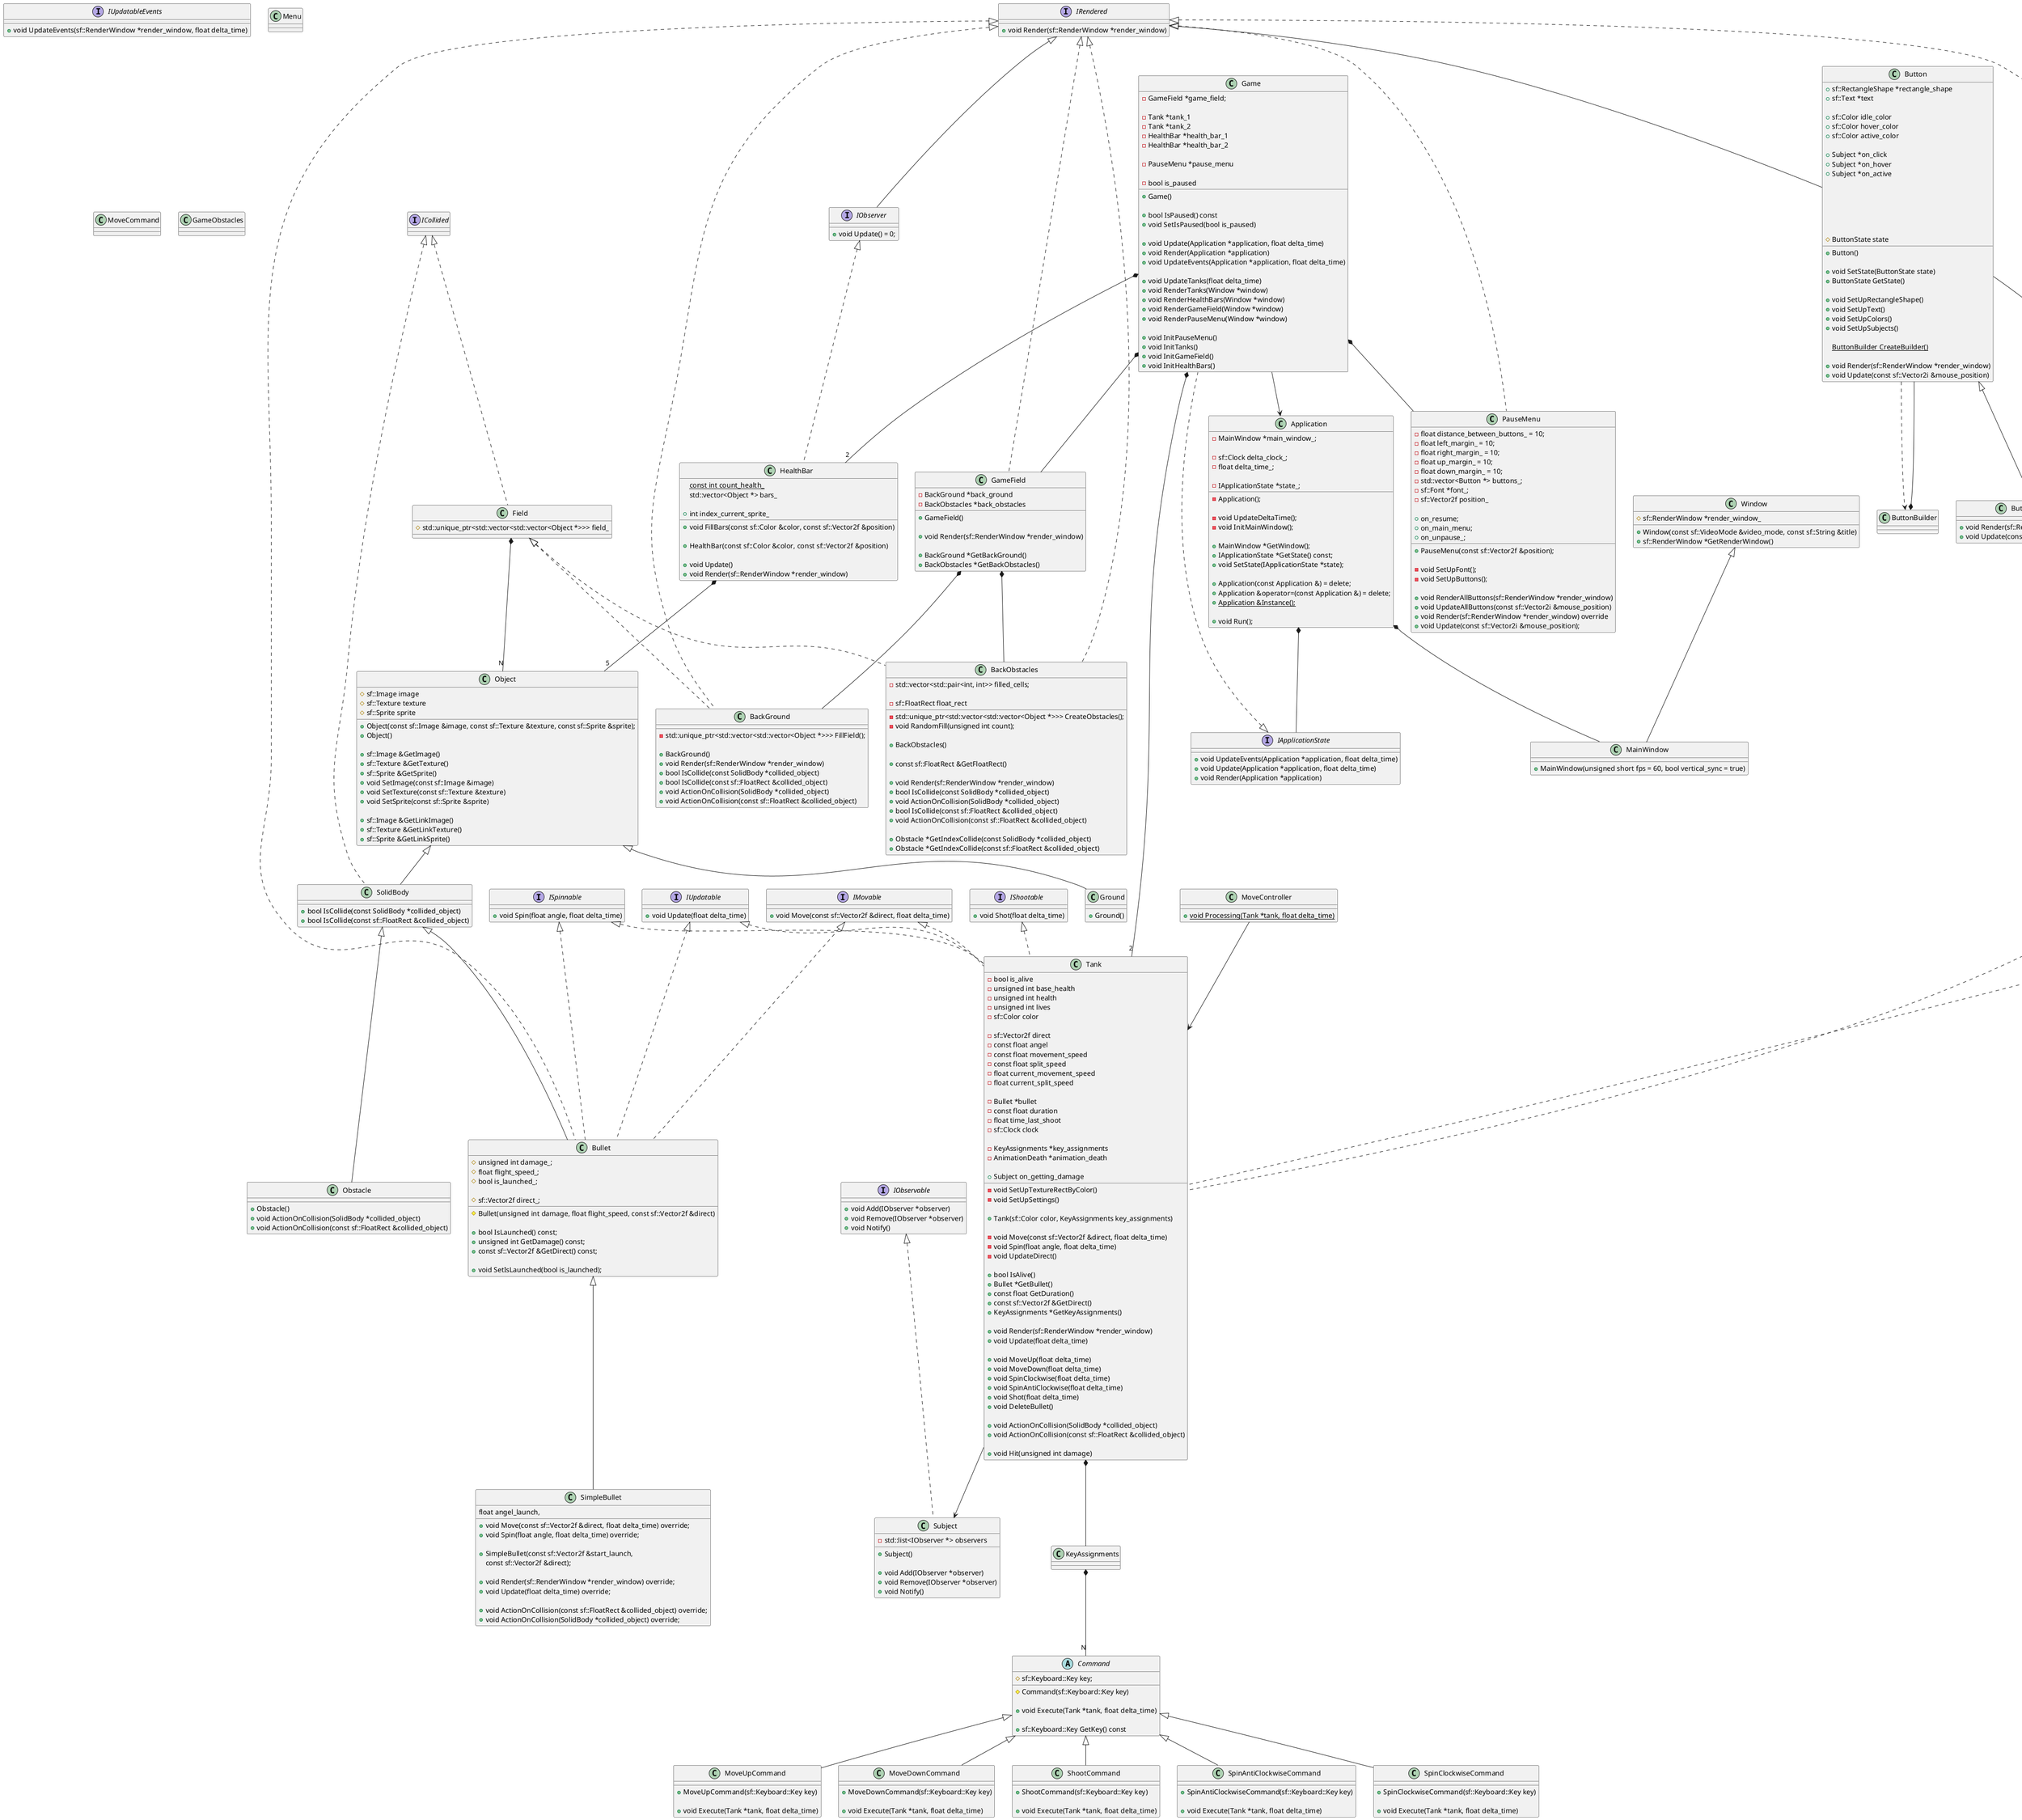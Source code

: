 @startuml
'https://plantuml.com/class-diagram

enum ButtonState {
    IDLE,
    HOVER,
    ACTIVE
}

interface IApplicationState
interface ICollided
interface IHitable
interface IMovable
interface IRendered
interface IShootable
interface ISpinnable
interface IUpdatable
interface IUpdatableEvents
interface IObservable
interface IObserver

abstract Command

class Object
class SolidBody

class Window
class MainWindow

class Application
class Game
class Menu

class Tank
class Bullet
class SimpleBullet

class KeyAssignments
class MoveUpCommand
class MoveDownCommand
class ShootCommand
class SpinAntiClockwiseCommand
class SpinClockwiseCommand
class MoveCommand
class MoveController

class Field
class GameObstacles
class BackGround
class Obstacle
class GameField
class Ground

class Subject

class Button
class ButtonBuilder
class ButtonWithPressedText

class HealthBar

class PauseMenu

Application *-- IApplicationState
Application *-- MainWindow
Game *-- GameField
Game *--"2" Tank
Game *--"2" HealthBar
Game *-- PauseMenu
Game --> Application


Tank --> Subject

HealthBar *-- "5" Object

Tank *-- KeyAssignments

Field *-- "N" Object

Button --> ButtonState
Button ..> ButtonBuilder
ButtonBuilder *-- Button


GameField *-- BackGround
GameField *-- BackObstacles

KeyAssignments *--"N" Command
MoveController --> Tank

interface IApplicationState {
    + void UpdateEvents(Application *application, float delta_time)
    + void Update(Application *application, float delta_time)
    + void Render(Application *application)
}
interface ICollided{
}
interface IHitable {
    + void Hit(unsigned int damage)
}
interface IMovable {
    + void Move(const sf::Vector2f &direct, float delta_time)
}
interface IRendered {
    + void Render(sf::RenderWindow *render_window)
}
interface IShootable {
    + void Shot(float delta_time)
}
interface ISpinnable {
    + void Spin(float angle, float delta_time)
}
interface IUpdatable {
    + void Update(float delta_time)
}
interface IUpdatableEvents {
    + void UpdateEvents(sf::RenderWindow *render_window, float delta_time)
}
interface IObservable {
    + void Add(IObserver *observer)
    + void Remove(IObserver *observer)
    + void Notify()
}
interface IObserver extends IRendered {
    + void Update() = 0;
}

class Window {
  # sf::RenderWindow *render_window_

  + Window(const sf::VideoMode &video_mode, const sf::String &title)
  + sf::RenderWindow *GetRenderWindow()
}

class MainWindow extends Window {
    + MainWindow(unsigned short fps = 60, bool vertical_sync = true)
}

class Subject implements IObservable {
  - std::list<IObserver *> observers

  + Subject()

  + void Add(IObserver *observer)
  + void Remove(IObserver *observer)
  + void Notify()
}

class Application {
  -MainWindow *main_window_;

  -sf::Clock delta_clock_;
  -float delta_time_;

  -IApplicationState *state_;

  -Application();

  -void UpdateDeltaTime();
  -void InitMainWindow();

  +MainWindow *GetWindow();
  +IApplicationState *GetState() const;
  +void SetState(IApplicationState *state);

  +Application(const Application &) = delete;
  +Application &operator=(const Application &) = delete;
  {static} +Application &Instance();

  +void Run();
}

class Tank implements IUpdatable, IRendered, IMovable, IHitable, ISpinnable, IShootable {
      - bool is_alive
      - unsigned int base_health
      - unsigned int health
      - unsigned int lives
      - sf::Color color

      - sf::Vector2f direct
      - const float angel
      - const float movement_speed
      - const float split_speed
      - float current_movement_speed
      - float current_split_speed

      - Bullet *bullet
      - const float duration
      - float time_last_shoot
      - sf::Clock clock

      - KeyAssignments *key_assignments
      - AnimationDeath *animation_death

      + Subject on_getting_damage

      - void SetUpTextureRectByColor()
      - void SetUpSettings()

      + Tank(sf::Color color, KeyAssignments key_assignments)

      - void Move(const sf::Vector2f &direct, float delta_time)
      - void Spin(float angle, float delta_time)
      - void UpdateDirect()

      + bool IsAlive()
      + Bullet *GetBullet()
      + const float GetDuration()
      + const sf::Vector2f &GetDirect()
      + KeyAssignments *GetKeyAssignments()

      + void Render(sf::RenderWindow *render_window)
      + void Update(float delta_time)

      + void MoveUp(float delta_time)
      + void MoveDown(float delta_time)
      + void SpinClockwise(float delta_time)
      + void SpinAntiClockwise(float delta_time)
      + void Shot(float delta_time)
      + void DeleteBullet()

      + void ActionOnCollision(SolidBody *collided_object)
      + void ActionOnCollision(const sf::FloatRect &collided_object)

      + void Hit(unsigned int damage)
}
class Game implements IApplicationState {
  - GameField *game_field;

  - Tank *tank_1
  - Tank *tank_2
  - HealthBar *health_bar_1
  - HealthBar *health_bar_2

  - PauseMenu *pause_menu

  - bool is_paused

  + Game()

  + bool IsPaused() const
  + void SetIsPaused(bool is_paused)

  + void Update(Application *application, float delta_time)
  + void Render(Application *application)
  + void UpdateEvents(Application *application, float delta_time)

  + void UpdateTanks(float delta_time)
  + void RenderTanks(Window *window)
  + void RenderHealthBars(Window *window)
  + void RenderGameField(Window *window)
  + void RenderPauseMenu(Window *window)

  + void InitPauseMenu()
  + void InitTanks()
  + void InitGameField()
  + void InitHealthBars()
}

abstract Command {
    # sf::Keyboard::Key key;

    # Command(sf::Keyboard::Key key)

    + void Execute(Tank *tank, float delta_time)

    + sf::Keyboard::Key GetKey() const
}
class KeyAssignments {
}
class MoveUpCommand extends Command {
    + MoveUpCommand(sf::Keyboard::Key key)

    + void Execute(Tank *tank, float delta_time)
}
class MoveDownCommand extends Command {
    + MoveDownCommand(sf::Keyboard::Key key)

    + void Execute(Tank *tank, float delta_time)
}
class ShootCommand extends Command{
    + ShootCommand(sf::Keyboard::Key key)

    + void Execute(Tank *tank, float delta_time)
}
class SpinAntiClockwiseCommand extends Command {
    + SpinAntiClockwiseCommand(sf::Keyboard::Key key)

    + void Execute(Tank *tank, float delta_time)
}
class SpinClockwiseCommand extends Command {
    + SpinClockwiseCommand(sf::Keyboard::Key key)

    + void Execute(Tank *tank, float delta_time)
}
class MoveController {
    {static} + void Processing(Tank *tank, float delta_time)
}

class SolidBody extends Object implements ICollided {
    + bool IsCollide(const SolidBody *collided_object)
    + bool IsCollide(const sf::FloatRect &collided_object)
}

class Object {
  # sf::Image image
  # sf::Texture texture
  # sf::Sprite sprite

  + Object(const sf::Image &image, const sf::Texture &texture, const sf::Sprite &sprite);
  + Object()

  + sf::Image &GetImage()
  + sf::Texture &GetTexture()
  + sf::Sprite &GetSprite()
  + void SetImage(const sf::Image &image)
  + void SetTexture(const sf::Texture &texture)
  + void SetSprite(const sf::Sprite &sprite)

  + sf::Image &GetLinkImage()
  + sf::Texture &GetLinkTexture()
  + sf::Sprite &GetLinkSprite()
}

class Field implements ICollided {
  # std::unique_ptr<std::vector<std::vector<Object *>>> field_
}
class Obstacle extends SolidBody {
    + Obstacle()
    + void ActionOnCollision(SolidBody *collided_object)
    + void ActionOnCollision(const sf::FloatRect &collided_object)
}
class BackGround implements Field, IRendered {
  -std::unique_ptr<std::vector<std::vector<Object *>>> FillField();

  + BackGround()
  + void Render(sf::RenderWindow *render_window)
  + bool IsCollide(const SolidBody *collided_object)
  + bool IsCollide(const sf::FloatRect &collided_object)
  + void ActionOnCollision(SolidBody *collided_object)
  + void ActionOnCollision(const sf::FloatRect &collided_object)
}

class BackObstacles implements Field, IRendered {
  - std::vector<std::pair<int, int>> filled_cells;

  - sf::FloatRect float_rect

  - std::unique_ptr<std::vector<std::vector<Object *>>> CreateObstacles();
  - void RandomFill(unsigned int count);

  + BackObstacles()

  + const sf::FloatRect &GetFloatRect()

  + void Render(sf::RenderWindow *render_window)
  + bool IsCollide(const SolidBody *collided_object)
  + void ActionOnCollision(SolidBody *collided_object)
  + bool IsCollide(const sf::FloatRect &collided_object)
  + void ActionOnCollision(const sf::FloatRect &collided_object)

  + Obstacle *GetIndexCollide(const SolidBody *collided_object)
  + Obstacle *GetIndexCollide(const sf::FloatRect &collided_object)
}

class GameField implements IRendered {
    - BackGround *back_ground
    - BackObstacles *back_obstacles

    + GameField()

    + void Render(sf::RenderWindow *render_window)

    + BackGround *GetBackGround()
    + BackObstacles *GetBackObstacles()
}

class Button extends IRendered {

  + sf::RectangleShape *rectangle_shape
  + sf::Text *text

  + sf::Color idle_color
  + sf::Color hover_color
  + sf::Color active_color

  + Subject *on_click
  + Subject *on_hover
  + Subject *on_active

  + Button()

  + void SetState(ButtonState state)
  + ButtonState GetState()

  + void SetUpRectangleShape()
  + void SetUpText()
  + void SetUpColors()
  + void SetUpSubjects()

  {static} ButtonBuilder CreateBuilder()

  + void Render(sf::RenderWindow *render_window)
  + void Update(const sf::Vector2i &mouse_position)

  # ButtonState stаte
}

class HealthBar implements IObserver {
  {static} const int count_health_
  std::vector<Object *> bars_

  + int index_current_sprite_

  + void FillBars(const sf::Color &color, const sf::Vector2f &position)

  + HealthBar(const sf::Color &color, const sf::Vector2f &position)

  + void Update()
  + void Render(sf::RenderWindow *render_window)
}

class Bullet extends SolidBody implements IMovable, ISpinnable, IRendered, IUpdatable {
  # unsigned int damage_;
  # float flight_speed_;
  # bool is_launched_;

  # sf::Vector2f direct_;

  # Bullet(unsigned int damage, float flight_speed, const sf::Vector2f &direct)

  + bool IsLaunched() const;
  + unsigned int GetDamage() const;
  + const sf::Vector2f &GetDirect() const;

  + void SetIsLaunched(bool is_launched);
}

class SimpleBullet extends Bullet {
      + void Move(const sf::Vector2f &direct, float delta_time) override;
      + void Spin(float angle, float delta_time) override;

      + SimpleBullet(const sf::Vector2f &start_launch,
    			   float angel_launch,
    			   const sf::Vector2f &direct);

      + void Render(sf::RenderWindow *render_window) override;
      + void Update(float delta_time) override;

      + void ActionOnCollision(const sf::FloatRect &collided_object) override;
      + void ActionOnCollision(SolidBody *collided_object) override;
}

class PauseMenu implements IRendered {
  - float distance_between_buttons_ = 10;
  - float left_margin_ = 10;
  - float right_margin_ = 10;
  - float up_margin_ = 10;
  - float down_margin_ = 10;
  - std::vector<Button *> buttons_;
  - sf::Font *font_;
  - sf::Vector2f position_

  + on_resume;
  + on_main_menu;
  + on_unpause_;

  + PauseMenu(const sf::Vector2f &position);

  - void SetUpFont();
  - void SetUpButtons();

  + void RenderAllButtons(sf::RenderWindow *render_window)
  + void UpdateAllButtons(const sf::Vector2i &mouse_position)
  + void Render(sf::RenderWindow *render_window) override
  + void Update(const sf::Vector2i &mouse_position);

}

class ButtonWithPressedText extends Button{
  + void Render(sf::RenderWindow *render_window)
  + void Update(const sf::Vector2i &mouse_position)
}
class Ground extends Object {
    + Ground()
}
@enduml